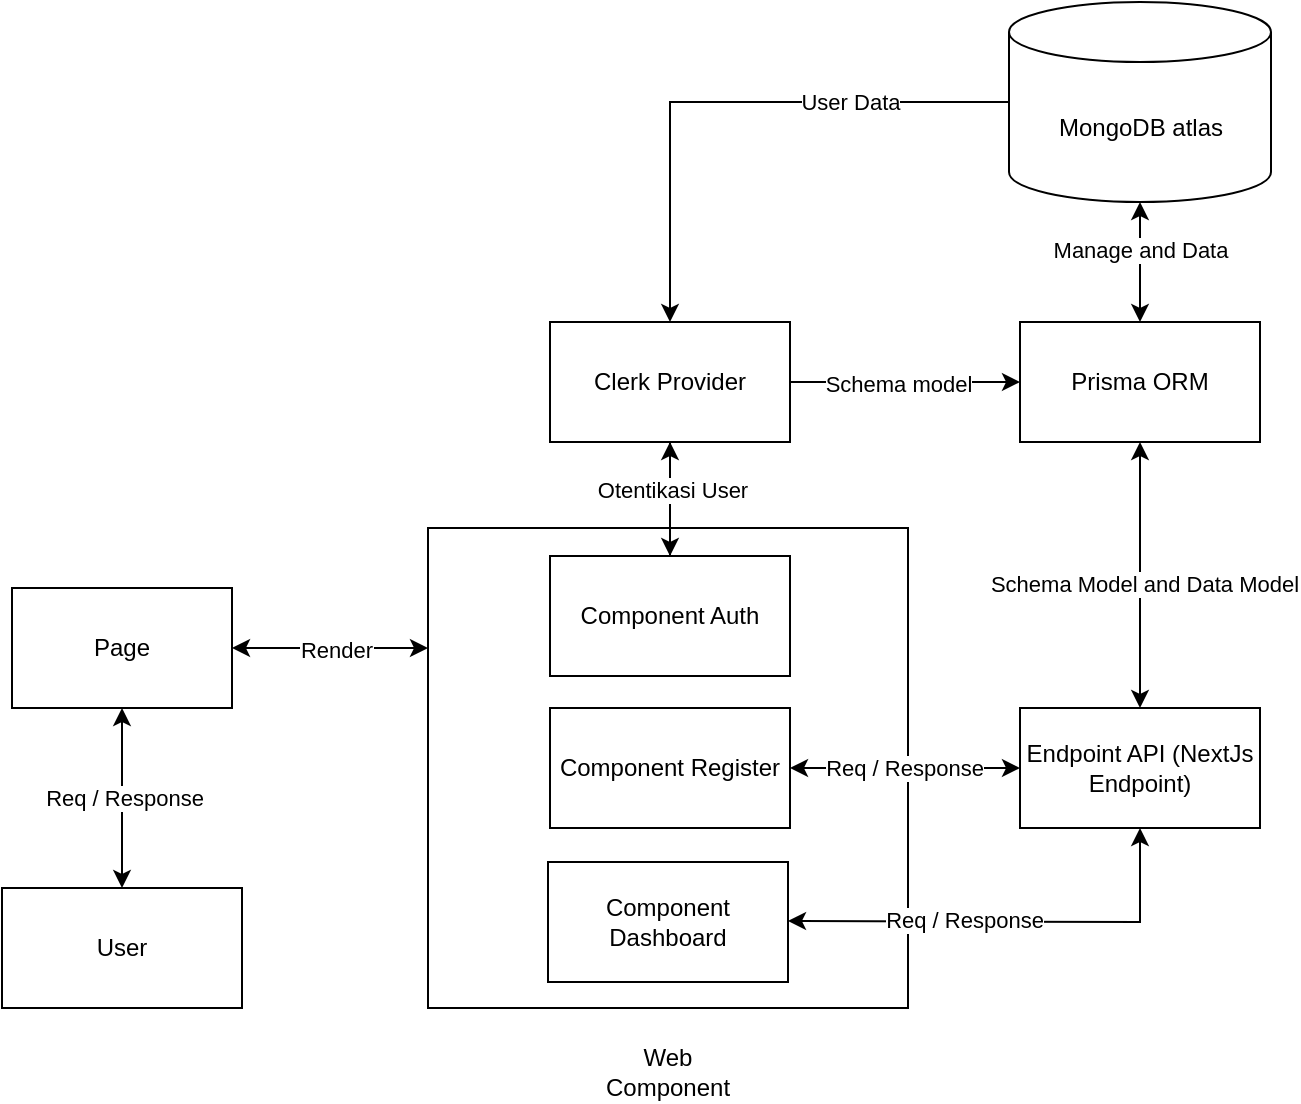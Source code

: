 <mxfile version="26.0.5">
  <diagram name="Halaman-1" id="rl3kiQDVvxNNjPm07R6a">
    <mxGraphModel dx="1221" dy="618" grid="1" gridSize="10" guides="1" tooltips="1" connect="1" arrows="1" fold="1" page="1" pageScale="1" pageWidth="827" pageHeight="1169" math="0" shadow="0">
      <root>
        <mxCell id="0" />
        <mxCell id="1" parent="0" />
        <mxCell id="YM_60d5EjYrt5BhQnXYf-31" value="" style="whiteSpace=wrap;html=1;aspect=fixed;" parent="1" vertex="1">
          <mxGeometry x="308" y="443" width="240" height="240" as="geometry" />
        </mxCell>
        <mxCell id="YM_60d5EjYrt5BhQnXYf-1" value="User" style="rounded=0;whiteSpace=wrap;html=1;" parent="1" vertex="1">
          <mxGeometry x="95" y="623" width="120" height="60" as="geometry" />
        </mxCell>
        <mxCell id="YM_60d5EjYrt5BhQnXYf-11" style="edgeStyle=orthogonalEdgeStyle;rounded=0;orthogonalLoop=1;jettySize=auto;html=1;entryX=0.5;entryY=1;entryDx=0;entryDy=0;" parent="1" source="YM_60d5EjYrt5BhQnXYf-2" target="YM_60d5EjYrt5BhQnXYf-9" edge="1">
          <mxGeometry relative="1" as="geometry" />
        </mxCell>
        <mxCell id="YM_60d5EjYrt5BhQnXYf-2" value="Component Auth" style="rounded=0;whiteSpace=wrap;html=1;" parent="1" vertex="1">
          <mxGeometry x="369" y="457" width="120" height="60" as="geometry" />
        </mxCell>
        <mxCell id="YM_60d5EjYrt5BhQnXYf-3" value="Page" style="rounded=0;whiteSpace=wrap;html=1;" parent="1" vertex="1">
          <mxGeometry x="100" y="473" width="110" height="60" as="geometry" />
        </mxCell>
        <mxCell id="YM_60d5EjYrt5BhQnXYf-14" style="edgeStyle=orthogonalEdgeStyle;rounded=0;orthogonalLoop=1;jettySize=auto;html=1;" parent="1" source="YM_60d5EjYrt5BhQnXYf-9" target="YM_60d5EjYrt5BhQnXYf-13" edge="1">
          <mxGeometry relative="1" as="geometry" />
        </mxCell>
        <mxCell id="YM_60d5EjYrt5BhQnXYf-15" value="Schema model" style="edgeLabel;html=1;align=center;verticalAlign=middle;resizable=0;points=[];" parent="YM_60d5EjYrt5BhQnXYf-14" vertex="1" connectable="0">
          <mxGeometry x="-0.059" y="-1" relative="1" as="geometry">
            <mxPoint as="offset" />
          </mxGeometry>
        </mxCell>
        <mxCell id="YM_60d5EjYrt5BhQnXYf-21" style="edgeStyle=orthogonalEdgeStyle;rounded=0;orthogonalLoop=1;jettySize=auto;html=1;" parent="1" source="YM_60d5EjYrt5BhQnXYf-9" target="YM_60d5EjYrt5BhQnXYf-2" edge="1">
          <mxGeometry relative="1" as="geometry" />
        </mxCell>
        <mxCell id="YM_60d5EjYrt5BhQnXYf-22" value="Otentikasi User" style="edgeLabel;html=1;align=center;verticalAlign=middle;resizable=0;points=[];" parent="YM_60d5EjYrt5BhQnXYf-21" vertex="1" connectable="0">
          <mxGeometry x="-0.173" y="1" relative="1" as="geometry">
            <mxPoint as="offset" />
          </mxGeometry>
        </mxCell>
        <mxCell id="YM_60d5EjYrt5BhQnXYf-9" value="Clerk Provider" style="rounded=0;whiteSpace=wrap;html=1;" parent="1" vertex="1">
          <mxGeometry x="369" y="340" width="120" height="60" as="geometry" />
        </mxCell>
        <mxCell id="YM_60d5EjYrt5BhQnXYf-13" value="Prisma ORM" style="rounded=0;whiteSpace=wrap;html=1;" parent="1" vertex="1">
          <mxGeometry x="604" y="340" width="120" height="60" as="geometry" />
        </mxCell>
        <mxCell id="YM_60d5EjYrt5BhQnXYf-23" style="edgeStyle=orthogonalEdgeStyle;rounded=0;orthogonalLoop=1;jettySize=auto;html=1;entryX=0.5;entryY=0;entryDx=0;entryDy=0;" parent="1" source="YM_60d5EjYrt5BhQnXYf-19" target="YM_60d5EjYrt5BhQnXYf-9" edge="1">
          <mxGeometry relative="1" as="geometry" />
        </mxCell>
        <mxCell id="YM_60d5EjYrt5BhQnXYf-24" value="User Data" style="edgeLabel;html=1;align=center;verticalAlign=middle;resizable=0;points=[];" parent="YM_60d5EjYrt5BhQnXYf-23" vertex="1" connectable="0">
          <mxGeometry x="-0.427" relative="1" as="geometry">
            <mxPoint as="offset" />
          </mxGeometry>
        </mxCell>
        <mxCell id="YM_60d5EjYrt5BhQnXYf-19" value="MongoDB atlas" style="shape=cylinder3;whiteSpace=wrap;html=1;boundedLbl=1;backgroundOutline=1;size=15;" parent="1" vertex="1">
          <mxGeometry x="598.5" y="180" width="131" height="100" as="geometry" />
        </mxCell>
        <mxCell id="YM_60d5EjYrt5BhQnXYf-25" value="Component Register" style="rounded=0;whiteSpace=wrap;html=1;" parent="1" vertex="1">
          <mxGeometry x="369" y="533" width="120" height="60" as="geometry" />
        </mxCell>
        <mxCell id="YM_60d5EjYrt5BhQnXYf-34" value="" style="endArrow=classic;startArrow=classic;html=1;rounded=0;exitX=1;exitY=0.5;exitDx=0;exitDy=0;entryX=0;entryY=0.25;entryDx=0;entryDy=0;" parent="1" source="YM_60d5EjYrt5BhQnXYf-3" target="YM_60d5EjYrt5BhQnXYf-31" edge="1">
          <mxGeometry width="50" height="50" relative="1" as="geometry">
            <mxPoint x="278" y="460" as="sourcePoint" />
            <mxPoint x="328" y="410" as="targetPoint" />
          </mxGeometry>
        </mxCell>
        <mxCell id="YM_60d5EjYrt5BhQnXYf-35" value="Render" style="edgeLabel;html=1;align=center;verticalAlign=middle;resizable=0;points=[];" parent="YM_60d5EjYrt5BhQnXYf-34" vertex="1" connectable="0">
          <mxGeometry x="0.061" y="-1" relative="1" as="geometry">
            <mxPoint as="offset" />
          </mxGeometry>
        </mxCell>
        <mxCell id="YM_60d5EjYrt5BhQnXYf-36" value="Web Component" style="text;html=1;align=center;verticalAlign=middle;whiteSpace=wrap;rounded=0;" parent="1" vertex="1">
          <mxGeometry x="398" y="700" width="60" height="30" as="geometry" />
        </mxCell>
        <mxCell id="-WHmL0CJbntDUcj06zTi-1" value="Endpoint API (NextJs Endpoint)" style="rounded=0;whiteSpace=wrap;html=1;" vertex="1" parent="1">
          <mxGeometry x="604" y="533" width="120" height="60" as="geometry" />
        </mxCell>
        <mxCell id="-WHmL0CJbntDUcj06zTi-6" value="Component Dashboard" style="rounded=0;whiteSpace=wrap;html=1;" vertex="1" parent="1">
          <mxGeometry x="368" y="610" width="120" height="60" as="geometry" />
        </mxCell>
        <mxCell id="-WHmL0CJbntDUcj06zTi-10" value="" style="endArrow=classic;startArrow=classic;html=1;rounded=0;entryX=0;entryY=0.5;entryDx=0;entryDy=0;exitX=1;exitY=0.5;exitDx=0;exitDy=0;" edge="1" parent="1" source="YM_60d5EjYrt5BhQnXYf-25" target="-WHmL0CJbntDUcj06zTi-1">
          <mxGeometry width="50" height="50" relative="1" as="geometry">
            <mxPoint x="390" y="550" as="sourcePoint" />
            <mxPoint x="440" y="500" as="targetPoint" />
          </mxGeometry>
        </mxCell>
        <mxCell id="-WHmL0CJbntDUcj06zTi-12" value="Req / Response" style="edgeLabel;html=1;align=center;verticalAlign=middle;resizable=0;points=[];" vertex="1" connectable="0" parent="-WHmL0CJbntDUcj06zTi-10">
          <mxGeometry x="-0.015" relative="1" as="geometry">
            <mxPoint as="offset" />
          </mxGeometry>
        </mxCell>
        <mxCell id="-WHmL0CJbntDUcj06zTi-11" value="" style="endArrow=classic;startArrow=classic;html=1;rounded=0;entryX=0.5;entryY=1;entryDx=0;entryDy=0;exitX=1;exitY=0.5;exitDx=0;exitDy=0;" edge="1" parent="1" target="-WHmL0CJbntDUcj06zTi-1">
          <mxGeometry width="50" height="50" relative="1" as="geometry">
            <mxPoint x="488" y="639.5" as="sourcePoint" />
            <mxPoint x="603" y="639.5" as="targetPoint" />
            <Array as="points">
              <mxPoint x="664" y="640" />
            </Array>
          </mxGeometry>
        </mxCell>
        <mxCell id="-WHmL0CJbntDUcj06zTi-13" value="Req / Response" style="edgeLabel;html=1;align=center;verticalAlign=middle;resizable=0;points=[];" vertex="1" connectable="0" parent="-WHmL0CJbntDUcj06zTi-11">
          <mxGeometry x="-0.214" y="1" relative="1" as="geometry">
            <mxPoint as="offset" />
          </mxGeometry>
        </mxCell>
        <mxCell id="-WHmL0CJbntDUcj06zTi-19" value="" style="endArrow=classic;startArrow=classic;html=1;rounded=0;entryX=0.5;entryY=1;entryDx=0;entryDy=0;entryPerimeter=0;" edge="1" parent="1" source="YM_60d5EjYrt5BhQnXYf-13" target="YM_60d5EjYrt5BhQnXYf-19">
          <mxGeometry width="50" height="50" relative="1" as="geometry">
            <mxPoint x="420" y="480" as="sourcePoint" />
            <mxPoint x="470" y="430" as="targetPoint" />
          </mxGeometry>
        </mxCell>
        <mxCell id="-WHmL0CJbntDUcj06zTi-20" value="Manage and Data" style="edgeLabel;html=1;align=center;verticalAlign=middle;resizable=0;points=[];" vertex="1" connectable="0" parent="-WHmL0CJbntDUcj06zTi-19">
          <mxGeometry x="0.201" y="2" relative="1" as="geometry">
            <mxPoint x="2" as="offset" />
          </mxGeometry>
        </mxCell>
        <mxCell id="-WHmL0CJbntDUcj06zTi-21" value="" style="endArrow=classic;startArrow=classic;html=1;rounded=0;entryX=0.5;entryY=1;entryDx=0;entryDy=0;exitX=0.5;exitY=0;exitDx=0;exitDy=0;" edge="1" parent="1" source="-WHmL0CJbntDUcj06zTi-1" target="YM_60d5EjYrt5BhQnXYf-13">
          <mxGeometry width="50" height="50" relative="1" as="geometry">
            <mxPoint x="640" y="470" as="sourcePoint" />
            <mxPoint x="690" y="420" as="targetPoint" />
          </mxGeometry>
        </mxCell>
        <mxCell id="-WHmL0CJbntDUcj06zTi-22" value="Schema Model and Data Model" style="edgeLabel;html=1;align=center;verticalAlign=middle;resizable=0;points=[];" vertex="1" connectable="0" parent="-WHmL0CJbntDUcj06zTi-21">
          <mxGeometry x="-0.068" y="-2" relative="1" as="geometry">
            <mxPoint as="offset" />
          </mxGeometry>
        </mxCell>
        <mxCell id="-WHmL0CJbntDUcj06zTi-23" value="" style="endArrow=classic;startArrow=classic;html=1;rounded=0;entryX=0.5;entryY=1;entryDx=0;entryDy=0;exitX=0.5;exitY=0;exitDx=0;exitDy=0;" edge="1" parent="1" source="YM_60d5EjYrt5BhQnXYf-1" target="YM_60d5EjYrt5BhQnXYf-3">
          <mxGeometry width="50" height="50" relative="1" as="geometry">
            <mxPoint x="110" y="590" as="sourcePoint" />
            <mxPoint x="160" y="540" as="targetPoint" />
          </mxGeometry>
        </mxCell>
        <mxCell id="-WHmL0CJbntDUcj06zTi-24" value="Req / Response" style="edgeLabel;html=1;align=center;verticalAlign=middle;resizable=0;points=[];" vertex="1" connectable="0" parent="-WHmL0CJbntDUcj06zTi-23">
          <mxGeometry y="-1" relative="1" as="geometry">
            <mxPoint as="offset" />
          </mxGeometry>
        </mxCell>
      </root>
    </mxGraphModel>
  </diagram>
</mxfile>
